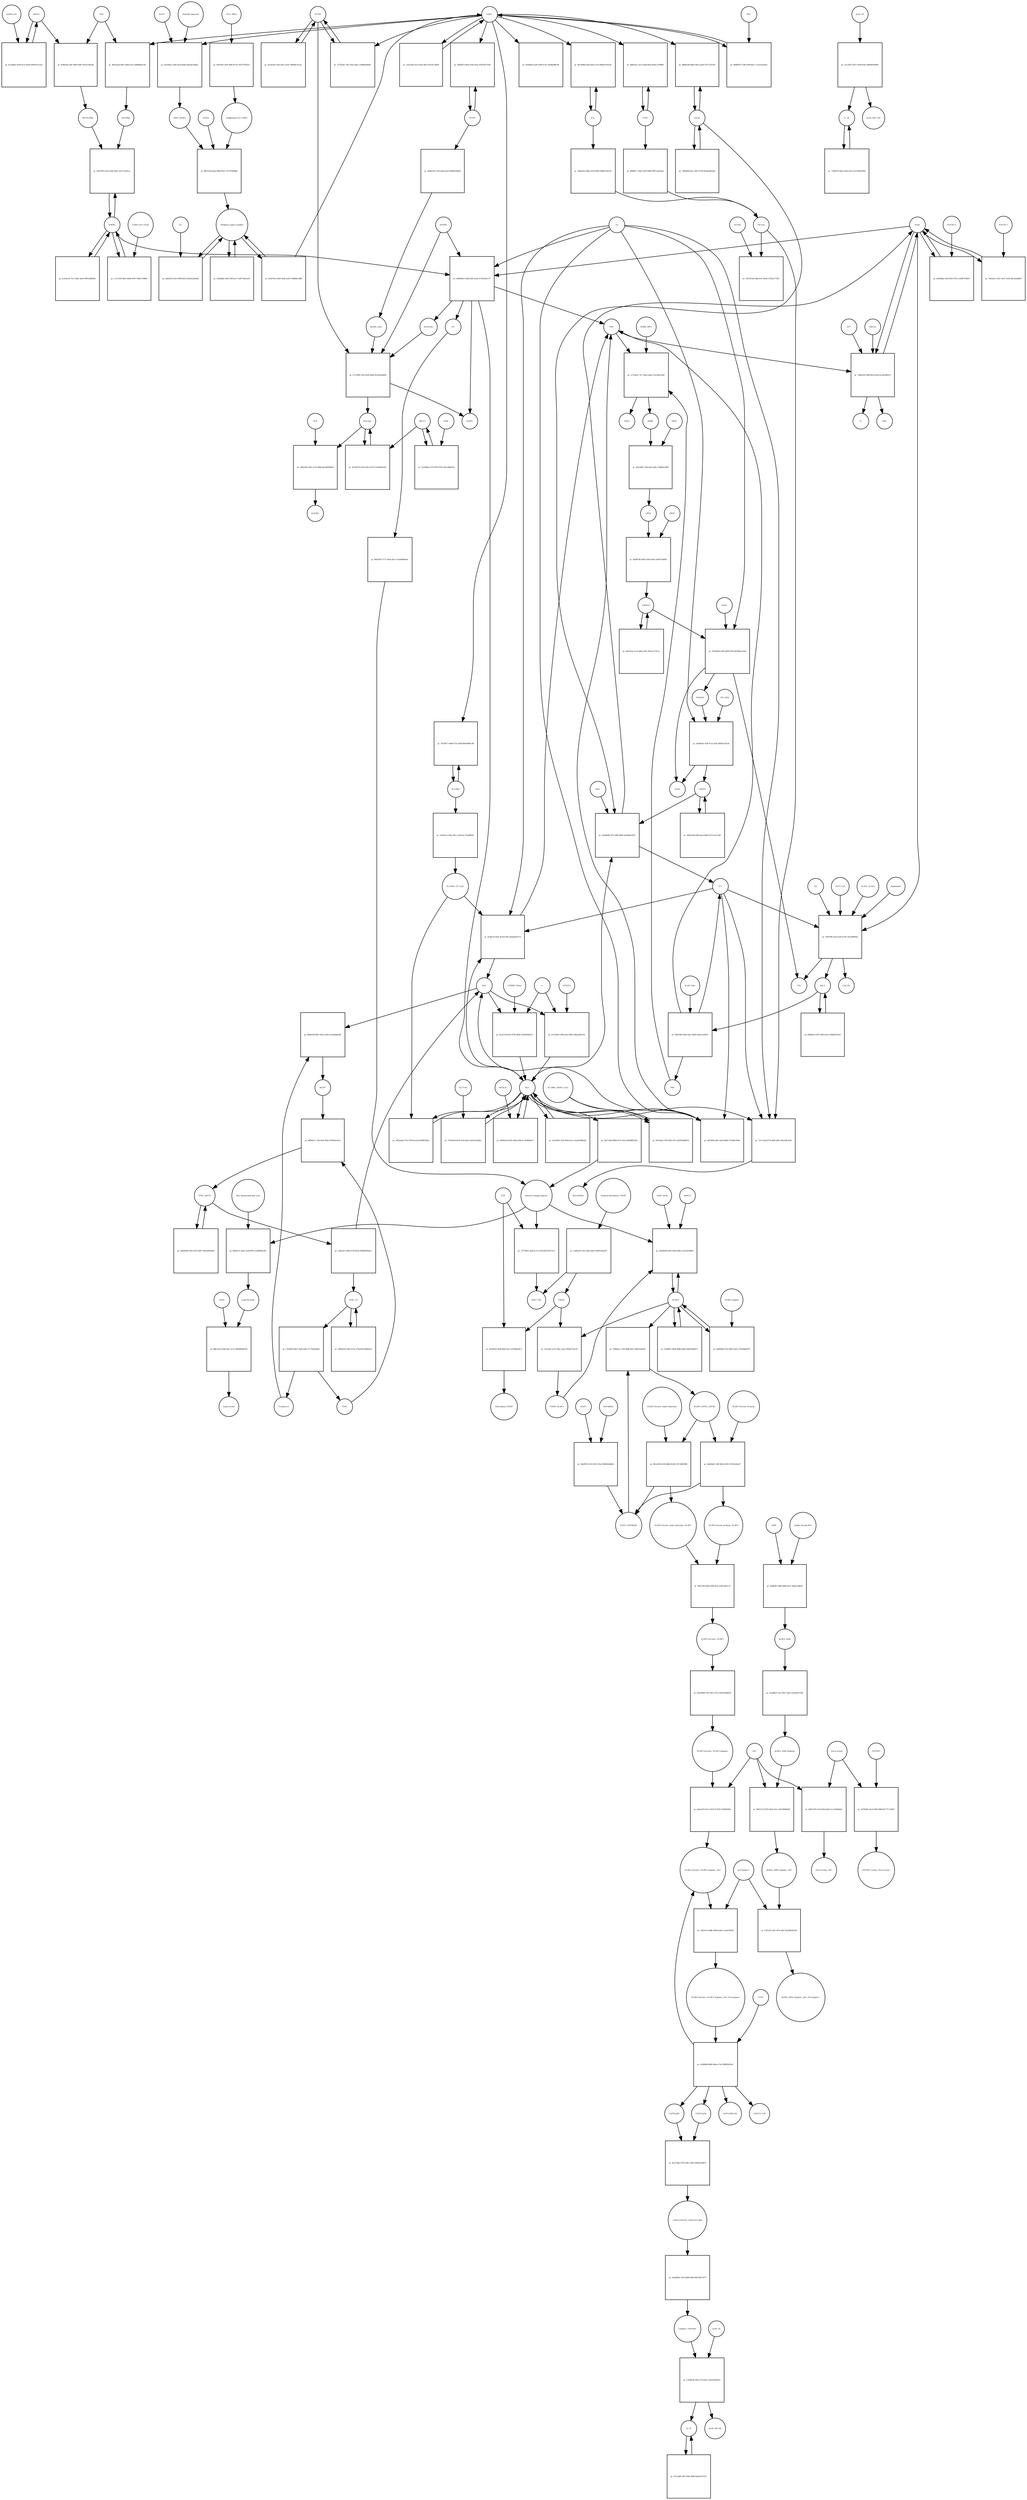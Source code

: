 strict digraph  {
Heme [annotation="urn_miriam_obo.chebi_CHEBI%3A30413", bipartite=0, cls="simple chemical", fontsize=4, label=Heme, shape=circle];
"pr_649840e0-c8dd-4282-aa42-4714ef4ee176" [annotation="", bipartite=1, cls=process, fontsize=4, label="pr_649840e0-c8dd-4282-aa42-4714ef4ee176", shape=square];
Biliverdin [annotation="urn_miriam_obo.chebi_CHEBI%3A17033", bipartite=0, cls="simple chemical", fontsize=4, label=Biliverdin, shape=circle];
HMOX1 [annotation=urn_miriam_uniprot_P09601, bipartite=0, cls=macromolecule, fontsize=4, label=HMOX1, shape=circle];
O2 [annotation="urn_miriam_obo.chebi_CHEBI%3A15379", bipartite=0, cls="simple chemical", fontsize=4, label=O2, shape=circle];
NADPH [annotation="urn_miriam_obo.chebi_CHEBI%3A16474", bipartite=0, cls="simple chemical", fontsize=4, label=NADPH, shape=circle];
H2O [annotation="urn_miriam_obo.chebi_CHEBI%3A15377", bipartite=0, cls="simple chemical", fontsize=4, label=H2O, shape=circle];
"Fe2+" [annotation="urn_miriam_obo.chebi_CHEBI%3A29033", bipartite=0, cls="simple chemical", fontsize=4, label="Fe2+", shape=circle];
"NADP+" [annotation="urn_miriam_obo.chebi_CHEBI%3A18009", bipartite=0, cls="simple chemical", fontsize=4, label="NADP+", shape=circle];
CO [annotation="urn_miriam_obo.chebi_CHEBI%3A17245", bipartite=0, cls="simple chemical", fontsize=4, label=CO, shape=circle];
"pr_2bb38d2a-e4f4-4f35-9702-c20d8747bb55" [annotation="", bipartite=1, cls=process, fontsize=4, label="pr_2bb38d2a-e4f4-4f35-9702-c20d8747bb55", shape=square];
"FLVCR1-2" [annotation=urn_miriam_uniprot_Q9Y5Y0, bipartite=0, cls=macromolecule, fontsize=4, label="FLVCR1-2", shape=circle];
"pr_e75709f0-1692-4436-98a9-d525a0eabf4d" [annotation="", bipartite=1, cls=process, fontsize=4, label="pr_e75709f0-1692-4436-98a9-d525a0eabf4d", shape=square];
Bilirubin [annotation="urn_miriam_obo.chebi_CHEBI%3A16990", bipartite=0, cls="simple chemical", fontsize=4, label=Bilirubin, shape=circle];
BLVRB [annotation=urn_miriam_uniprot_P30043, bipartite=0, cls=macromolecule, fontsize=4, label=BLVRB, shape=circle];
"BLVRA_Zn2+" [annotation="urn_miriam_obo.chebi_CHEBI%3A29805|urn_miriam_uniprot_P53004", bipartite=0, cls=complex, fontsize=4, label="BLVRA_Zn2+", shape=circle];
"pr_8c201970-55a4-434a-b37d-57a9309e1b5b" [annotation="", bipartite=1, cls=process, fontsize=4, label="pr_8c201970-55a4-434a-b37d-57a9309e1b5b", shape=square];
ABCC1 [annotation=urn_miriam_uniprot_P02768, bipartite=0, cls=macromolecule, fontsize=4, label=ABCC1, shape=circle];
"pr_58563452-92fa-4a79-a8b8-8afe0b904b08" [annotation="", bipartite=1, cls=process, fontsize=4, label="pr_58563452-92fa-4a79-a8b8-8afe0b904b08", shape=square];
ALB [annotation=urn_miriam_uniprot_P02768, bipartite=0, cls=macromolecule, fontsize=4, label=ALB, shape=circle];
"ALB/BIL" [annotation="urn_miriam_uniprot_P02768|urn_miriam_obo.chebi_CHEBI%3A16990", bipartite=0, cls=complex, fontsize=4, label="ALB/BIL", shape=circle];
NRF2 [annotation="", bipartite=0, cls=macromolecule, fontsize=4, label=NRF2, shape=circle];
"pr_d91abcbd-436c-45b6-ae51-ebd06fdae538" [annotation="", bipartite=1, cls=process, fontsize=4, label="pr_d91abcbd-436c-45b6-ae51-ebd06fdae538", shape=square];
MAF [annotation=urn_miriam_uniprot_O75444, bipartite=0, cls=macromolecule, fontsize=4, label=MAF, shape=circle];
"Nrf2/Maf" [annotation="", bipartite=0, cls=complex, fontsize=4, label="Nrf2/Maf", shape=circle];
"pr_6f3b020a-a0f1-4f06-b3d9-7b5c0c5fba28" [annotation="", bipartite=1, cls=process, fontsize=4, label="pr_6f3b020a-a0f1-4f06-b3d9-7b5c0c5fba28", shape=square];
BACH1 [annotation=urn_miriam_uniprot_O14867, bipartite=0, cls=macromolecule, fontsize=4, label=BACH1, shape=circle];
"BACH1/Maf" [annotation="", bipartite=0, cls=complex, fontsize=4, label="BACH1/Maf", shape=circle];
"pr_dc5ad8ae-d104-4ca2-8334-05865cf1cead" [annotation="", bipartite=1, cls=process, fontsize=4, label="pr_dc5ad8ae-d104-4ca2-8334-05865cf1cead", shape=square];
"miRNA-155" [annotation=urn_miriam_ncbigene_406947, bipartite=0, cls="nucleic acid feature", fontsize=4, label="miRNA-155", shape=circle];
"pr_42637953-eef2-42a6-b281-325c722c8cec" [annotation="", bipartite=1, cls=process, fontsize=4, label="pr_42637953-eef2-42a6-b281-325c722c8cec", shape=square];
PRIN9 [annotation="urn_miriam_obo.chebi_CHEBI%3A15430", bipartite=0, cls="simple chemical", fontsize=4, label=PRIN9, shape=circle];
"pr_5d248d08-5573-48ff-8b89-2a50038c9197" [annotation="", bipartite=1, cls=process, fontsize=4, label="pr_5d248d08-5573-48ff-8b89-2a50038c9197", shape=square];
FECH [annotation=urn_miriam_uniprot_P22830, bipartite=0, cls=macromolecule, fontsize=4, label=FECH, shape=circle];
"Pb2+" [annotation="urn_miriam_obo.chebi_CHEBI%3A27889", bipartite=0, cls="simple chemical", fontsize=4, label="Pb2+", shape=circle];
"H+" [annotation="urn_miriam_obo.chebi_CHEBI%3A15378", bipartite=0, cls="simple chemical", fontsize=4, label="H+", shape=circle];
"SUCC-CoA" [annotation="urn_miriam_obo.chebi_CHEBI%3A57292", bipartite=0, cls="simple chemical", fontsize=4, label="SUCC-CoA", shape=circle];
"pr_67fd7fd6-2c82-4a45-b7d4-705cd0fff9a8" [annotation="", bipartite=1, cls=process, fontsize=4, label="pr_67fd7fd6-2c82-4a45-b7d4-705cd0fff9a8", shape=square];
dALA [annotation="urn_miriam_obo.chebi_CHEBI%3A356416", bipartite=0, cls="simple chemical", fontsize=4, label=dALA, shape=circle];
ALAS1_ALAS2 [annotation="urn_miriam_uniprot_P13196|urn_miriam_uniprot_P22557", bipartite=0, cls=complex, fontsize=4, label=ALAS1_ALAS2, shape=circle];
Panhematin [annotation="urn_miriam_obo.chebi_CHEBI%3A50385", bipartite=0, cls="simple chemical", fontsize=4, label=Panhematin, shape=circle];
Gly [annotation="urn_miriam_obo.chebi_CHEBI%3A57305", bipartite=0, cls="simple chemical", fontsize=4, label=Gly, shape=circle];
"CoA-SH" [annotation="urn_miriam_obo.chebi_CHEBI%3A15346", bipartite=0, cls="simple chemical", fontsize=4, label="CoA-SH", shape=circle];
CO2 [annotation="urn_miriam_obo.chebi_CHEBI%3A16526", bipartite=0, cls="simple chemical", fontsize=4, label=CO2, shape=circle];
"pr_9a52d3ac-5e60-4ecd-bd4d-3d2e4e2364a2" [annotation="", bipartite=1, cls=process, fontsize=4, label="pr_9a52d3ac-5e60-4ecd-bd4d-3d2e4e2364a2", shape=square];
KEAP1 [annotation=urn_miriam_uniprot_Q14145, bipartite=0, cls=macromolecule, fontsize=4, label=KEAP1, shape=circle];
NRF2_KEAP1 [annotation="urn_miriam_uniprot_Q14145|urn_miriam_uniprot_Q16236", bipartite=0, cls=complex, fontsize=4, label=NRF2_KEAP1, shape=circle];
"Dimethly fumarate" [annotation="urn_miriam_obo.chebi_CHEBI%3A76004", bipartite=0, cls="simple chemical", fontsize=4, label="Dimethly fumarate", shape=circle];
"Ubiquitin Ligase Complex" [annotation="urn_miriam_uniprot_Q14145|urn_miriam_uniprot_Q15843|urn_miriam_uniprot_Q13618|urn_miriam_uniprot_P62877|urn_miriam_uniprot_Q16236|urn_miriam_uniprot_P0CG48|urn_miriam_pubmed_19940261|urn_miriam_interpro_IPR000608", bipartite=0, cls=complex, fontsize=4, label="Ubiquitin Ligase Complex", shape=circle];
"pr_ef4abdba-3e65-45ff-be17-a58178a42a39" [annotation="", bipartite=1, cls=process, fontsize=4, label="pr_ef4abdba-3e65-45ff-be17-a58178a42a39", shape=square];
"pr_5f697d81-85bb-44ac-9b56-59d1dc295f53" [annotation="", bipartite=1, cls=process, fontsize=4, label="pr_5f697d81-85bb-44ac-9b56-59d1dc295f53", shape=square];
PBG [annotation="urn_miriam_obo.chebi_CHEBI%3A58126", bipartite=0, cls="simple chemical", fontsize=4, label=PBG, shape=circle];
"ALAD_Zn2+" [annotation="urn_miriam_uniprot_P13716|urn_miriam_obo.chebi_CHEBI%3A29105", bipartite=0, cls=complex, fontsize=4, label="ALAD_Zn2+", shape=circle];
"pr_c17c8a3c-7fc7-40ea-aab6-152ce8ee1eb0" [annotation="", bipartite=1, cls=process, fontsize=4, label="pr_c17c8a3c-7fc7-40ea-aab6-152ce8ee1eb0", shape=square];
HMBL [annotation="urn_miriam_obo.chebi_CHEBI%3A57845", bipartite=0, cls="simple chemical", fontsize=4, label=HMBL, shape=circle];
HMBS_DIPY [annotation="urn_miriam_obo.chebi_CHEBI%3A36319|urn_miriam_uniprot_P08397", bipartite=0, cls=complex, fontsize=4, label=HMBS_DIPY, shape=circle];
"NH4+" [annotation="urn_miriam_obo.chebi_CHEBI%3A28938", bipartite=0, cls="simple chemical", fontsize=4, label="NH4+", shape=circle];
"pr_ef433466-72da-4e02-af6a-734b85ac9ff6" [annotation="", bipartite=1, cls=process, fontsize=4, label="pr_ef433466-72da-4e02-af6a-734b85ac9ff6", shape=square];
URO3 [annotation="urn_miriam_obo.chebi_CHEBI%3A15437", bipartite=0, cls="simple chemical", fontsize=4, label=URO3, shape=circle];
UROS [annotation=urn_miriam_uniprot_P10746, bipartite=0, cls=macromolecule, fontsize=4, label=UROS, shape=circle];
"pr_0ab60785-4d93-435b-9304-3a5b673e8f58" [annotation="", bipartite=1, cls=process, fontsize=4, label="pr_0ab60785-4d93-435b-9304-3a5b673e8f58", shape=square];
COPRO3 [annotation="urn_miriam_obo.chebi_CHEBI%3A15439", bipartite=0, cls="simple chemical", fontsize=4, label=COPRO3, shape=circle];
UROD [annotation=urn_miriam_uniprot_P06132, bipartite=0, cls=macromolecule, fontsize=4, label=UROD, shape=circle];
"pr_79c6b92d-14d9-4909-8799-d0789a2ec8a6" [annotation="", bipartite=1, cls=process, fontsize=4, label="pr_79c6b92d-14d9-4909-8799-d0789a2ec8a6", shape=square];
PPGEN9 [annotation="urn_miriam_obo.chebi_CHEBI%3A15435", bipartite=0, cls="simple chemical", fontsize=4, label=PPGEN9, shape=circle];
CPOX [annotation=urn_miriam_uniprot_P36551, bipartite=0, cls=macromolecule, fontsize=4, label=CPOX, shape=circle];
H2O2 [annotation="urn_miriam_obo.chebi_CHEBI%3A16240", bipartite=0, cls="simple chemical", fontsize=4, label=H2O2, shape=circle];
"pr_3d1d6e82-52df-47a3-af28-26838c3ef23d" [annotation="", bipartite=1, cls=process, fontsize=4, label="pr_3d1d6e82-52df-47a3-af28-26838c3ef23d", shape=square];
PPO_FAD [annotation="urn_miriam_obo.chebi_CHEBI%3A16238|urn_miriam_uniprot_P50336", bipartite=0, cls=complex, fontsize=4, label=PPO_FAD, shape=circle];
"pr_12ea5a9f-25c6-43ee-bfb1-f4523e739b3f" [annotation="", bipartite=1, cls=process, fontsize=4, label="pr_12ea5a9f-25c6-43ee-bfb1-f4523e739b3f", shape=square];
"pr_0f48abc0-2397-4f0a-a0ce-cf5b0b033a43" [annotation="", bipartite=1, cls="uncertain process", fontsize=4, label="pr_0f48abc0-2397-4f0a-a0ce-cf5b0b033a43", shape=square];
"pr_66e5fa1a-e1c0-404a-ad01-395e12c79c7a" [annotation="", bipartite=1, cls="uncertain process", fontsize=4, label="pr_66e5fa1a-e1c0-404a-ad01-395e12c79c7a", shape=square];
"pr_4269c058-a9f0-4acb-8d5b-6371c91e5780" [annotation="", bipartite=1, cls="uncertain process", fontsize=4, label="pr_4269c058-a9f0-4acb-8d5b-6371c91e5780", shape=square];
"Poly-unsaturated fatty acid" [annotation="urn_miriam_obo.chebi_CHEBI%3A26208", bipartite=0, cls="simple chemical", fontsize=4, label="Poly-unsaturated fatty acid", shape=circle];
"pr_b66fae51-8a9c-4a56-8876-ca90f060e381" [annotation="", bipartite=1, cls=process, fontsize=4, label="pr_b66fae51-8a9c-4a56-8876-ca90f060e381", shape=square];
"Lipid Peroxide" [annotation="urn_miriam_obo.chebi_CHEBI%3A61051", bipartite=0, cls="simple chemical", fontsize=4, label="Lipid Peroxide", shape=circle];
"Reactive Oxygen Species" [annotation="urn_miriam_obo.chebi_CHEBI%3A26523", bipartite=0, cls="simple chemical", fontsize=4, label="Reactive Oxygen Species", shape=circle];
"pr_721115ab-6778-4dda-b4f5-350cf26cfcbb" [annotation="", bipartite=1, cls=process, fontsize=4, label="pr_721115ab-6778-4dda-b4f5-350cf26cfcbb", shape=square];
"Fe(3+)O(OH)" [annotation="urn_miriam_obo.chebi_CHEBI%3A78619", bipartite=0, cls="simple chemical", fontsize=4, label="Fe(3+)O(OH)", shape=circle];
Ferritin [annotation=urn_miriam_uniprot_P02794, bipartite=0, cls=complex, fontsize=4, label=Ferritin, shape=circle];
"pr_3465a4de-575a-47b9-bce4-fa59f48558aa" [annotation="", bipartite=1, cls=process, fontsize=4, label="pr_3465a4de-575a-47b9-bce4-fa59f48558aa", shape=square];
"SLC40A1_CP_Cu2+" [annotation="urn_miriam_uniprot_P00450|urn_miriam_uniprot_Q9NP59|urn_miriam_obo.chebi_CHEBI%3A29036", bipartite=0, cls=complex, fontsize=4, label="SLC40A1_CP_Cu2+", shape=circle];
"pr_ff1dbc2f-0581-4e30-b780-1beab65b3170" [annotation="", bipartite=1, cls=process, fontsize=4, label="pr_ff1dbc2f-0581-4e30-b780-1beab65b3170", shape=square];
"Fe3+" [annotation="urn_miriam_obo.chebi_CHEBI%3A29034", bipartite=0, cls="simple chemical", fontsize=4, label="Fe3+", shape=circle];
SLC40A1 [annotation=urn_miriam_ncbigene_30061, bipartite=0, cls="nucleic acid feature", fontsize=4, label=SLC40A1, shape=circle];
"pr_76105f17-6a86-473c-bf38-bbd16809c3f8" [annotation="", bipartite=1, cls=process, fontsize=4, label="pr_76105f17-6a86-473c-bf38-bbd16809c3f8", shape=square];
FTH1 [annotation=urn_miriam_ncbigene_2495, bipartite=0, cls="nucleic acid feature", fontsize=4, label=FTH1, shape=circle];
"pr_68f0a61c-a512-4abd-8b34-bb4ec27f4b96" [annotation="", bipartite=1, cls=process, fontsize=4, label="pr_68f0a61c-a512-4abd-8b34-bb4ec27f4b96", shape=square];
FTL [annotation=urn_miriam_ncbigene_2512, bipartite=0, cls="nucleic acid feature", fontsize=4, label=FTL, shape=circle];
"pr_9bc309fb-d7ba-4a0a-a7a3-968e9c018c4b" [annotation="", bipartite=1, cls=process, fontsize=4, label="pr_9bc309fb-d7ba-4a0a-a7a3-968e9c018c4b", shape=square];
"pr_d9d0dc17-4bfe-4970-b496-09877aafa63b" [annotation="", bipartite=1, cls=process, fontsize=4, label="pr_d9d0dc17-4bfe-4970-b496-09877aafa63b", shape=square];
"pr_5dab5d1a-966e-4520-9844-0d90f1242158" [annotation="", bipartite=1, cls=process, fontsize=4, label="pr_5dab5d1a-966e-4520-9844-0d90f1242158", shape=square];
"pr_db895e49-b8b5-48c4-aab8-5f75713f7f20" [annotation="", bipartite=1, cls=process, fontsize=4, label="pr_db895e49-b8b5-48c4-aab8-5f75713f7f20", shape=square];
"pr_78fdb0f4-6bcc-4067-8756-6f26ae863ab4" [annotation="", bipartite=1, cls=process, fontsize=4, label="pr_78fdb0f4-6bcc-4067-8756-6f26ae863ab4", shape=square];
"pr_2c0c8c43-75c1-4b6c-8cb5-6987a68fefbe" [annotation="", bipartite=1, cls=process, fontsize=4, label="pr_2c0c8c43-75c1-4b6c-8cb5-6987a68fefbe", shape=square];
BLVRA [annotation=urn_miriam_ncbigene_644, bipartite=0, cls="nucleic acid feature", fontsize=4, label=BLVRA, shape=circle];
"pr_29d2f873-deb1-418a-8cbc-855f16d71836" [annotation="", bipartite=1, cls=process, fontsize=4, label="pr_29d2f873-deb1-418a-8cbc-855f16d71836", shape=square];
"pr_e772d3af-73dc-45ee-b42a-126884a84d45" [annotation="", bipartite=1, cls=process, fontsize=4, label="pr_e772d3af-73dc-45ee-b42a-126884a84d45", shape=square];
"pr_afc4a202-e054-441e-a3a9-79bdbdc35ca4" [annotation="", bipartite=1, cls=process, fontsize=4, label="pr_afc4a202-e054-441e-a3a9-79bdbdc35ca4", shape=square];
"pr_e698c45f-7a24-49a8-91ef-d5d0851f8eb4" [annotation="", bipartite=1, cls=process, fontsize=4, label="pr_e698c45f-7a24-49a8-91ef-d5d0851f8eb4", shape=square];
"pr_c61e02ce-62be-4611-a343-fac77ba0883b" [annotation="", bipartite=1, cls=process, fontsize=4, label="pr_c61e02ce-62be-4611-a343-fac77ba0883b", shape=square];
"pr_2813529d-c8bb-41f1-b046-e7f20e177261" [annotation="", bipartite=1, cls=process, fontsize=4, label="pr_2813529d-c8bb-41f1-b046-e7f20e177261", shape=square];
NCOA4 [annotation=urn_miriam_uniprot_Q13772, bipartite=0, cls=macromolecule, fontsize=4, label=NCOA4, shape=circle];
"pr_41ea11fd-fb32-4796-985d-31b942940473" [annotation="", bipartite=1, cls=process, fontsize=4, label="pr_41ea11fd-fb32-4796-985d-31b942940473", shape=square];
CYBRD1_Heme [annotation="urn_miriam_uniprot_Q53TN4|urn_miriam_obo.chebi_CHEBI%3A30413", bipartite=0, cls=complex, fontsize=4, label=CYBRD1_Heme, shape=circle];
"e-" [annotation="urn_miriam_obo.chebi_CHEBI%3A10545", bipartite=0, cls="simple chemical", fontsize=4, label="e-", shape=circle];
"pr_73109e00-b47b-4c64-b6a3-a629a325bdcc" [annotation="", bipartite=1, cls=process, fontsize=4, label="pr_73109e00-b47b-4c64-b6a3-a629a325bdcc", shape=square];
SLC11A2 [annotation=urn_miriam_uniprot_P49281, bipartite=0, cls=macromolecule, fontsize=4, label=SLC11A2, shape=circle];
"pr_866c1dc6-41b0-44c2-ac7e-db8989260195" [annotation="", bipartite=1, cls=process, fontsize=4, label="pr_866c1dc6-41b0-44c2-ac7e-db8989260195", shape=square];
"Lipid alcohol" [annotation="urn_miriam_obo.chebi_CHEBI%3A24026", bipartite=0, cls="simple chemical", fontsize=4, label="Lipid alcohol", shape=circle];
GPX4 [annotation=urn_miriam_uniprot_P36969, bipartite=0, cls=macromolecule, fontsize=4, label=GPX4, shape=circle];
"pr_1c5c192f-8bc6-4dd4-9c99-74dfce7948fe" [annotation="", bipartite=1, cls=process, fontsize=4, label="pr_1c5c192f-8bc6-4dd4-9c99-74dfce7948fe", shape=square];
"SARS-CoV-2 Orf3a" [annotation="urn_miriam_uniprot_P0DTC3|urn_miriam_taxonomy_2697049", bipartite=0, cls=macromolecule, fontsize=4, label="SARS-CoV-2 Orf3a", shape=circle];
"pr_dd17cb0d-9868-4275-923a-fb09d8f3e5fe" [annotation="", bipartite=1, cls=process, fontsize=4, label="pr_dd17cb0d-9868-4275-923a-fb09d8f3e5fe", shape=square];
"pr_5e19540a-917f-4970-97b5-3f3ecdbb5f3a" [annotation="", bipartite=1, cls=process, fontsize=4, label="pr_5e19540a-917f-4970-97b5-3f3ecdbb5f3a", shape=square];
Orf9c [annotation=urn_miriam_taxonomy_2697049, bipartite=0, cls=macromolecule, fontsize=4, label=Orf9c, shape=circle];
CUL3_RBX1 [annotation="urn_miriam_uniprot_Q13618|urn_miriam_uniprot_P62877", bipartite=0, cls=complex, fontsize=4, label=CUL3_RBX1, shape=circle];
"pr_2016cf61-efe9-460f-9c76-c36277970ecb" [annotation="", bipartite=1, cls=process, fontsize=4, label="pr_2016cf61-efe9-460f-9c76-c36277970ecb", shape=square];
"Neddylated CUL3_RBX1" [annotation="urn_miriam_uniprot_Q15843|urn_miriam_uniprot_Q13618|urn_miriam_uniprot_P62877", bipartite=0, cls=complex, fontsize=4, label="Neddylated CUL3_RBX1", shape=circle];
"pr_0034bd16-eaff-4309-b716-142b8ad86190" [annotation="", bipartite=1, cls=process, fontsize=4, label="pr_0034bd16-eaff-4309-b716-142b8ad86190", shape=square];
"pr_8bf5722d-03ed-490d-85a1-c6727f2b84bb" [annotation="", bipartite=1, cls=process, fontsize=4, label="pr_8bf5722d-03ed-490d-85a1-c6727f2b84bb", shape=square];
CAND1 [annotation=urn_miriam_uniprot_Q86VP6, bipartite=0, cls=macromolecule, fontsize=4, label=CAND1, shape=circle];
E2 [annotation=urn_miriam_interpro_IPR000608, bipartite=0, cls=macromolecule, fontsize=4, label=E2, shape=circle];
"pr_abf5af18-e4c9-4999-8253-bb3e63a28daf" [annotation="", bipartite=1, cls=process, fontsize=4, label="pr_abf5af18-e4c9-4999-8253-bb3e63a28daf", shape=square];
"pr_4949f976-718d-4109-b4ce-17ce47ae4ee6" [annotation="", bipartite=1, cls=process, fontsize=4, label="pr_4949f976-718d-4109-b4ce-17ce47ae4ee6", shape=square];
PKC [annotation="urn_miriam_pubmed_12198130|urn_miriam_interpro_IPR012233", bipartite=0, cls=macromolecule, fontsize=4, label=PKC, shape=circle];
"pr_70e9a22c-8251-4011-9334-fbe3eebdff44" [annotation="", bipartite=1, cls=process, fontsize=4, label="pr_70e9a22c-8251-4011-9334-fbe3eebdff44", shape=square];
"FLVCR1-1" [annotation=urn_miriam_uniprot_Q9Y5Y0, bipartite=0, cls=macromolecule, fontsize=4, label="FLVCR1-1", shape=circle];
"pr_74b62293-04d9-4b14-8e18-acef034f651f" [annotation="", bipartite=1, cls=process, fontsize=4, label="pr_74b62293-04d9-4b14-8e18-acef034f651f", shape=square];
ABCG2 [annotation=urn_miriam_uniprot_Q9UNQ0, bipartite=0, cls="macromolecule multimer", fontsize=4, label=ABCG2, shape=circle];
ATP [annotation="urn_miriam_obo.chebi_CHEBI%3A30616", bipartite=0, cls="simple chemical", fontsize=4, label=ATP, shape=circle];
Pi [annotation="urn_miriam_obo.chebi_CHEBI%3A18367", bipartite=0, cls="simple chemical", fontsize=4, label=Pi, shape=circle];
ADP [annotation="urn_miriam_obo.chebi_CHEBI%3A456216", bipartite=0, cls="simple chemical", fontsize=4, label=ADP, shape=circle];
"pr_835160ef-37f0-4952-871a-bd7f2d49987d" [annotation="", bipartite=1, cls=process, fontsize=4, label="pr_835160ef-37f0-4952-871a-bd7f2d49987d", shape=square];
"SLC40A1_HEPH_Cu2+" [annotation="urn_miriam_uniprot_Q9BQS7|urn_miriam_uniprot_Q9NP59|urn_miriam_obo.chebi_CHEBI%3A28694", bipartite=0, cls=complex, fontsize=4, label="SLC40A1_HEPH_Cu2+", shape=circle];
"pr_abf78f0e-a8fc-4e83-bbb8-37cbd6cf59be" [annotation="", bipartite=1, cls=process, fontsize=4, label="pr_abf78f0e-a8fc-4e83-bbb8-37cbd6cf59be", shape=square];
"pr_fbd44169-b6b7-44e1-b1d6-2234a0bd82d6" [annotation="", bipartite=1, cls=process, fontsize=4, label="pr_fbd44169-b6b7-44e1-b1d6-2234a0bd82d6", shape=square];
Transferrin [annotation=urn_miriam_uniprot_P02787, bipartite=0, cls=macromolecule, fontsize=4, label=Transferrin, shape=circle];
holoTF [annotation="urn_miriam_uniprot_P02787|urn_miriam_obo.chebi_CHEBI%3A29034", bipartite=0, cls=complex, fontsize=4, label=holoTF, shape=circle];
TFRC [annotation=urn_miriam_uniprot_P02786, bipartite=0, cls="macromolecule multimer", fontsize=4, label=TFRC, shape=circle];
"pr_06f8da7e-71bf-4b43-9fab-07ff0a9e20cb" [annotation="", bipartite=1, cls=process, fontsize=4, label="pr_06f8da7e-71bf-4b43-9fab-07ff0a9e20cb", shape=square];
TFRC_holoTF [annotation="urn_miriam_uniprot_P02787|urn_miriam_obo.chebi_CHEBI%3A29034|urn_miriam_uniprot_P02786", bipartite=0, cls=complex, fontsize=4, label=TFRC_holoTF, shape=circle];
"pr_4d28de6b-5d42-4297-b487-0992a901808c" [annotation="", bipartite=1, cls=process, fontsize=4, label="pr_4d28de6b-5d42-4297-b487-0992a901808c", shape=square];
"pr_cfdea4c1-d66d-4728-8e26-9968d45064ca" [annotation="", bipartite=1, cls=process, fontsize=4, label="pr_cfdea4c1-d66d-4728-8e26-9968d45064ca", shape=square];
TFRC_TF [annotation="urn_miriam_uniprot_P02787|urn_miriam_uniprot_P02786", bipartite=0, cls=complex, fontsize=4, label=TFRC_TF, shape=circle];
"pr_2e7528e9-c899-4a2e-9891-ebfaa448116e" [annotation="", bipartite=1, cls=process, fontsize=4, label="pr_2e7528e9-c899-4a2e-9891-ebfaa448116e", shape=square];
STEAP3 [annotation=urn_miriam_uniprot_Q658P3, bipartite=0, cls=macromolecule, fontsize=4, label=STEAP3, shape=circle];
"pr_e9d941ad-8518-42b6-af48-4c193683be17" [annotation="", bipartite=1, cls=process, fontsize=4, label="pr_e9d941ad-8518-42b6-af48-4c193683be17", shape=square];
MCOLN1 [annotation=urn_miriam_uniprot_Q9GZU1, bipartite=0, cls=macromolecule, fontsize=4, label=MCOLN1, shape=circle];
"pr_2d1af936-7160-4d2d-b5ce-14a3b5098a38" [annotation="", bipartite=1, cls=process, fontsize=4, label="pr_2d1af936-7160-4d2d-b5ce-14a3b5098a38", shape=square];
"pr_398eb254-24b3-473a-a73b-6d57b2fbe6c8" [annotation="", bipartite=1, cls=process, fontsize=4, label="pr_398eb254-24b3-473a-a73b-6d57b2fbe6c8", shape=square];
"pr_c1b3d57b-db37-4ef0-ad2a-7277830e8e82" [annotation="", bipartite=1, cls=process, fontsize=4, label="pr_c1b3d57b-db37-4ef0-ad2a-7277830e8e82", shape=square];
"pr_b43d701a-58e0-4ad2-aa59-13df8d0c38f8" [annotation="", bipartite=1, cls=process, fontsize=4, label="pr_b43d701a-58e0-4ad2-aa59-13df8d0c38f8", shape=square];
"Oxidized thioredoxin_TXNIP" [annotation="urn_miriam_uniprot_P10599|urn_miriam_uniprot_Q9H3M7", bipartite=0, cls=complex, fontsize=4, label="Oxidized thioredoxin_TXNIP", shape=circle];
"pr_c308ea05-52a3-42fe-9a81-e285919ad214" [annotation="", bipartite=1, cls=process, fontsize=4, label="pr_c308ea05-52a3-42fe-9a81-e285919ad214", shape=square];
TXNIP [annotation=urn_miriam_uniprot_Q9H3M7, bipartite=0, cls=macromolecule, fontsize=4, label=TXNIP, shape=circle];
"2xHC-TXN" [annotation=urn_miriam_uniprot_P10599, bipartite=0, cls=macromolecule, fontsize=4, label="2xHC-TXN", shape=circle];
NLRP3 [annotation=urn_miriam_uniprot_Q96P20, bipartite=0, cls=macromolecule, fontsize=4, label=NLRP3, shape=circle];
"pr_a40609b3-f510-4b91-ba61-c976a9bd9797" [annotation="", bipartite=1, cls=process, fontsize=4, label="pr_a40609b3-f510-4b91-ba61-c976a9bd9797", shape=square];
"Nf-KB Complex" [annotation="urn_miriam_uniprot_P19838|urn_miriam_uniprot_Q04206|urn_miriam_uniprot_Q00653", bipartite=0, cls=complex, fontsize=4, label="Nf-KB Complex", shape=circle];
"pr_7d296f5c-86e8-484b-beb8-26087b449471" [annotation="", bipartite=1, cls=process, fontsize=4, label="pr_7d296f5c-86e8-484b-beb8-26087b449471", shape=square];
TXN [annotation=urn_miriam_uniprot_P10599, bipartite=0, cls=macromolecule, fontsize=4, label=TXN, shape=circle];
"pr_27279091-aaf8-4c75-a794-08522502727a" [annotation="", bipartite=1, cls=process, fontsize=4, label="pr_27279091-aaf8-4c75-a794-08522502727a", shape=square];
"pr_2610922f-0e08-4624-83c3-ef7f9d4a0fc2" [annotation="", bipartite=1, cls=process, fontsize=4, label="pr_2610922f-0e08-4624-83c3-ef7f9d4a0fc2", shape=square];
Thioredoxin_TXNIP [annotation="urn_miriam_uniprot_P10599|urn_miriam_uniprot_Q9H3M7", bipartite=0, cls=complex, fontsize=4, label=Thioredoxin_TXNIP, shape=circle];
HSP90AB1 [annotation=urn_miriam_uniprot_P08238, bipartite=0, cls=macromolecule, fontsize=4, label=HSP90AB1, shape=circle];
"pr_5da39fc9-5225-4015-93a5-980dfebbfbd3" [annotation="", bipartite=1, cls=process, fontsize=4, label="pr_5da39fc9-5225-4015-93a5-980dfebbfbd3", shape=square];
SUGT1 [annotation=urn_miriam_uniprot_Q9Y2Z0, bipartite=0, cls=macromolecule, fontsize=4, label=SUGT1, shape=circle];
SUGT1_HSP90AB1 [annotation="urn_miriam_uniprot_P08238|urn_miriam_uniprot_Q9Y2Z0", bipartite=0, cls=complex, fontsize=4, label=SUGT1_HSP90AB1, shape=circle];
"pr_7448ef2c-174d-49d6-b42c-f6f95334520c" [annotation="", bipartite=1, cls=process, fontsize=4, label="pr_7448ef2c-174d-49d6-b42c-f6f95334520c", shape=square];
NLRP3_SUGT1_HSP90 [annotation="urn_miriam_uniprot_P08238|urn_miriam_uniprot_Q96P20|urn_miriam_uniprot_Q9Y2Z0", bipartite=0, cls=complex, fontsize=4, label=NLRP3_SUGT1_HSP90, shape=circle];
"pr_11f3120c-a145-4bac-aea2-7802f2710c18" [annotation="", bipartite=1, cls=process, fontsize=4, label="pr_11f3120c-a145-4bac-aea2-7802f2710c18", shape=square];
TXNIP_NLRP3 [annotation="urn_miriam_uniprot_Q9H3M7|urn_miriam_uniprot_Q96P20", bipartite=0, cls=complex, fontsize=4, label=TXNIP_NLRP3, shape=circle];
"NLRP3 Elicitor Proteins" [annotation="urn_miriam_uniprot_P05067|urn_miriam_uniprot_P09616", bipartite=0, cls=macromolecule, fontsize=4, label="NLRP3 Elicitor Proteins", shape=circle];
"pr_0ab5bbd1-23df-4b56-b254-d7e59cd2ea57" [annotation="", bipartite=1, cls=process, fontsize=4, label="pr_0ab5bbd1-23df-4b56-b254-d7e59cd2ea57", shape=square];
"NLRP3 elicitor proteins_NLRP3" [annotation="urn_miriam_uniprot_P09616|urn_miriam_uniprot_P05067|urn_miriam_uniprot_Q96P20", bipartite=0, cls=complex, fontsize=4, label="NLRP3 elicitor proteins_NLRP3", shape=circle];
"NLRP3 Elicitor Small Molecules" [annotation="urn_miriam_obo.chebi_CHEBI%3A46661|urn_miriam_obo.chebi_CHEBI%3A16336|urn_miriam_obo.chebi_CHEBI%3A30563", bipartite=0, cls="simple chemical", fontsize=4, label="NLRP3 Elicitor Small Molecules", shape=circle];
"pr_00ca0536-b318-46b0-9e38-e70c7dd0299b" [annotation="", bipartite=1, cls=process, fontsize=4, label="pr_00ca0536-b318-46b0-9e38-e70c7dd0299b", shape=square];
"NLRP3 elicitor small molecules_NLRP3" [annotation="urn_miriam_obo.chebi_CHEBI%3A46661|urn_miriam_obo.chebi_CHEBI%3A16336|urn_miriam_obo.chebi_CHEBI%3A30563|urn_miriam_uniprot_Q96P20", bipartite=0, cls=complex, fontsize=4, label="NLRP3 elicitor small molecules_NLRP3", shape=circle];
"pr_f687e383-88aa-43f6-8caf-e2df7ed01c7b" [annotation="", bipartite=1, cls=process, fontsize=4, label="pr_f687e383-88aa-43f6-8caf-e2df7ed01c7b", shape=square];
"NLRP3 elicitors_NLRP3" [annotation="urn_miriam_uniprot_P05067|urn_miriam_uniprot_P09616|urn_miriam_uniprot_P08238|urn_miriam_uniprot_Q96P20|urn_miriam_uniprot_Q9Y2Z0|urn_miriam_obo.chebi_CHEBI%3A46661|urn_miriam_obo.chebi_CHEBI%3A16336|urn_miriam_obo.chebi_CHEBI%3A30563", bipartite=0, cls=complex, fontsize=4, label="NLRP3 elicitors_NLRP3", shape=circle];
"pr_0e4558d8-7507-49cc-87e1-05e025dbb87d" [annotation="", bipartite=1, cls=process, fontsize=4, label="pr_0e4558d8-7507-49cc-87e1-05e025dbb87d", shape=square];
"NLRP3 elicitors_NLRP3 oligomer" [annotation="urn_miriam_obo.chebi_CHEBI%3A36080", bipartite=0, cls="complex multimer", fontsize=4, label="NLRP3 elicitors_NLRP3 oligomer", shape=circle];
"pr_beb1a025-42c1-4433-b73f-8c7a5891609a" [annotation="", bipartite=1, cls=process, fontsize=4, label="pr_beb1a025-42c1-4433-b73f-8c7a5891609a", shape=square];
ASC [annotation=urn_miriam_uniprot_Q9ULZ3, bipartite=0, cls=macromolecule, fontsize=4, label=ASC, shape=circle];
"NLRP3 elicitors_NLRP3 oligomer_ASC" [annotation="urn_miriam_uniprot_Q9ULZ3|urn_miriam_obo.chebi_CHEBI%3A36080", bipartite=0, cls="complex multimer", fontsize=4, label="NLRP3 elicitors_NLRP3 oligomer_ASC", shape=circle];
"pr_52831e1f-b08b-4566-bad6-e1cdaf10f583" [annotation="", bipartite=1, cls=process, fontsize=4, label="pr_52831e1f-b08b-4566-bad6-e1cdaf10f583", shape=square];
"proCaspase-1" [annotation=urn_miriam_uniprot_P29466, bipartite=0, cls=macromolecule, fontsize=4, label="proCaspase-1", shape=circle];
"NLRP3 elicitors_NLRP3 oligomer_ASC_Procaspase1" [annotation="urn_miriam_uniprot_P29466|urn_miriam_uniprot_Q9ULZ3", bipartite=0, cls="complex multimer", fontsize=4, label="NLRP3 elicitors_NLRP3 oligomer_ASC_Procaspase1", shape=circle];
"pr_bd82119f-a7e0-4d5d-a8c9-1ac23396a8eb" [annotation="", bipartite=1, cls=process, fontsize=4, label="pr_bd82119f-a7e0-4d5d-a8c9-1ac23396a8eb", shape=square];
"Pyrin trimer" [annotation=urn_miriam_uniprot_O15553, bipartite=0, cls=complex, fontsize=4, label="Pyrin trimer", shape=circle];
"Pyrin trimer_ASC" [annotation="urn_miriam_uniprot_O15553|urn_miriam_uniprot_Q9ULZ3", bipartite=0, cls=complex, fontsize=4, label="Pyrin trimer_ASC", shape=circle];
"pr_ab795d6c-0ec0-4fb0-b8d9-82177c71fd97" [annotation="", bipartite=1, cls=process, fontsize=4, label="pr_ab795d6c-0ec0-4fb0-b8d9-82177c71fd97", shape=square];
PSTPIP1 [annotation=urn_miriam_uniprot_O43586, bipartite=0, cls="macromolecule multimer", fontsize=4, label=PSTPIP1, shape=circle];
"PSTPIP1 trimer_Pyrin trimer" [annotation="urn_miriam_uniprot_O15553|urn_miriam_uniprot_O43586", bipartite=0, cls=complex, fontsize=4, label="PSTPIP1 trimer_Pyrin trimer", shape=circle];
"Double Strand DNA" [annotation="urn_miriam_obo.chebi_CHEBI%3A16991", bipartite=0, cls="simple chemical", fontsize=4, label="Double Strand DNA", shape=circle];
"pr_6adbf4f2-0df6-44b8-9a23-786e6c39bcff" [annotation="", bipartite=1, cls=process, fontsize=4, label="pr_6adbf4f2-0df6-44b8-9a23-786e6c39bcff", shape=square];
dsDNA_AIM2 [annotation="urn_miriam_obo.chebi_CHEBI%3A16991|urn_miriam_uniprot_O14862", bipartite=0, cls=complex, fontsize=4, label=dsDNA_AIM2, shape=circle];
AIM2 [annotation=urn_miriam_uniprot_O14862, bipartite=0, cls=macromolecule, fontsize=4, label=AIM2, shape=circle];
"pr_2e3d4b2f-7ace-4657-ada3-3c020de7539e" [annotation="", bipartite=1, cls=process, fontsize=4, label="pr_2e3d4b2f-7ace-4657-ada3-3c020de7539e", shape=square];
"dsDNA_AIM2 oligomer" [annotation="urn_miriam_obo.chebi_CHEBI%3A36080", bipartite=0, cls=complex, fontsize=4, label="dsDNA_AIM2 oligomer", shape=circle];
"pr_90012c53-f303-45a6-a5ec-34110f9db038" [annotation="", bipartite=1, cls=process, fontsize=4, label="pr_90012c53-f303-45a6-a5ec-34110f9db038", shape=square];
"dsDNA_AIM2 oligomer_ASC" [annotation="urn_miriam_obo.chebi_CHEBI%3A36080|urn_miriam_uniprot_Q9ULZ3", bipartite=0, cls=complex, fontsize=4, label="dsDNA_AIM2 oligomer_ASC", shape=circle];
"pr_fcff13f2-2ad7-4f74-a447-da538f3d21b9" [annotation="", bipartite=1, cls=process, fontsize=4, label="pr_fcff13f2-2ad7-4f74-a447-da538f3d21b9", shape=square];
"dsDNA_AIM2 oligomer_ASC_Procaspase-1" [annotation="", bipartite=0, cls=complex, fontsize=4, label="dsDNA_AIM2 oligomer_ASC_Procaspase-1", shape=circle];
"pr_a364fbd6-8bb9-46ab-a72a-6998954f54e7" [annotation="", bipartite=1, cls=process, fontsize=4, label="pr_a364fbd6-8bb9-46ab-a72a-6998954f54e7", shape=square];
"CASP1(p20)" [annotation=urn_miriam_uniprot_P29466, bipartite=0, cls=macromolecule, fontsize=4, label="CASP1(p20)", shape=circle];
CTSG [annotation=urn_miriam_uniprot_P08311, bipartite=0, cls=macromolecule, fontsize=4, label=CTSG, shape=circle];
"CASP1(298-316)" [annotation=urn_miriam_uniprot_P29466, bipartite=0, cls=macromolecule, fontsize=4, label="CASP1(298-316)", shape=circle];
"CASP1(1-119)" [annotation=urn_miriam_uniprot_P29466, bipartite=0, cls=macromolecule, fontsize=4, label="CASP1(1-119)", shape=circle];
"CASP1(p10)" [annotation=urn_miriam_uniprot_P29466, bipartite=0, cls=macromolecule, fontsize=4, label="CASP1(p10)", shape=circle];
"pr_6e51798e-6729-438c-a590-5298201e807a" [annotation="", bipartite=1, cls=process, fontsize=4, label="pr_6e51798e-6729-438c-a590-5298201e807a", shape=square];
"CASP1(120-197)_CASP1(317-404)" [annotation=urn_miriam_uniprot_P29466, bipartite=0, cls=complex, fontsize=4, label="CASP1(120-197)_CASP1(317-404)", shape=circle];
"pr_e0ad29b4-1350-4b68-be8b-90d318b11675" [annotation="", bipartite=1, cls=process, fontsize=4, label="pr_e0ad29b4-1350-4b68-be8b-90d318b11675", shape=square];
"Caspase-1 Tetramer" [annotation=urn_miriam_uniprot_P29466, bipartite=0, cls="complex multimer", fontsize=4, label="Caspase-1 Tetramer", shape=circle];
"proIL-1B" [annotation=urn_miriam_uniprot_P01584, bipartite=0, cls=macromolecule, fontsize=4, label="proIL-1B", shape=circle];
"pr_22c3247e-6977-4240-b50a-49f6065d3848" [annotation="", bipartite=1, cls=process, fontsize=4, label="pr_22c3247e-6977-4240-b50a-49f6065d3848", shape=square];
"IL-1B" [annotation=urn_miriam_uniprot_P01584, bipartite=0, cls=macromolecule, fontsize=4, label="IL-1B", shape=circle];
"proIL-1B(1-116)" [annotation=urn_miriam_uniprot_P01584, bipartite=0, cls=macromolecule, fontsize=4, label="proIL-1B(1-116)", shape=circle];
"pr_73495974-8dca-4d33-a47a-91c03d50c9b0" [annotation="", bipartite=1, cls="omitted process", fontsize=4, label="pr_73495974-8dca-4d33-a47a-91c03d50c9b0", shape=square];
"pr_d3da8208-a0b3-429a-b84b-213ec5e94804" [annotation="", bipartite=1, cls=process, fontsize=4, label="pr_d3da8208-a0b3-429a-b84b-213ec5e94804", shape=square];
"SARS E" [annotation=urn_miriam_uniprot_P59637, bipartite=0, cls=macromolecule, fontsize=4, label="SARS E", shape=circle];
"SARS Orf3a" [annotation=urn_miriam_uniprot_P59632, bipartite=0, cls=macromolecule, fontsize=4, label="SARS Orf3a", shape=circle];
"proIL-18" [annotation=urn_miriam_uniprot_Q14116, bipartite=0, cls=macromolecule, fontsize=4, label="proIL-18", shape=circle];
"pr_e7408a38-262e-471b-8e11-a62a250afb19" [annotation="", bipartite=1, cls=process, fontsize=4, label="pr_e7408a38-262e-471b-8e11-a62a250afb19", shape=square];
"IL-18" [annotation=urn_miriam_uniprot_Q14116, bipartite=0, cls=macromolecule, fontsize=4, label="IL-18", shape=circle];
"proIL-18(1-36)" [annotation=urn_miriam_uniprot_Q14116, bipartite=0, cls=macromolecule, fontsize=4, label="proIL-18(1-36)", shape=circle];
"pr_ef712489-36f7-498e-9989-fb20da791357" [annotation="", bipartite=1, cls="omitted process", fontsize=4, label="pr_ef712489-36f7-498e-9989-fb20da791357", shape=square];
"pr_96b350f7-577c-463a-821c-47ae066824ee" [annotation="", bipartite=1, cls=process, fontsize=4, label="pr_96b350f7-577c-463a-821c-47ae066824ee", shape=square];
Heme -> "pr_649840e0-c8dd-4282-aa42-4714ef4ee176"  [annotation="", interaction_type=consumption];
Heme -> "pr_2bb38d2a-e4f4-4f35-9702-c20d8747bb55"  [annotation="", interaction_type=consumption];
Heme -> "pr_67fd7fd6-2c82-4a45-b7d4-705cd0fff9a8"  [annotation=urn_miriam_pubmed_25446301, interaction_type=inhibition];
Heme -> "pr_70e9a22c-8251-4011-9334-fbe3eebdff44"  [annotation="", interaction_type=consumption];
Heme -> "pr_74b62293-04d9-4b14-8e18-acef034f651f"  [annotation="", interaction_type=consumption];
"pr_649840e0-c8dd-4282-aa42-4714ef4ee176" -> Biliverdin  [annotation="", interaction_type=production];
"pr_649840e0-c8dd-4282-aa42-4714ef4ee176" -> H2O  [annotation="", interaction_type=production];
"pr_649840e0-c8dd-4282-aa42-4714ef4ee176" -> "Fe2+"  [annotation="", interaction_type=production];
"pr_649840e0-c8dd-4282-aa42-4714ef4ee176" -> "NADP+"  [annotation="", interaction_type=production];
"pr_649840e0-c8dd-4282-aa42-4714ef4ee176" -> CO  [annotation="", interaction_type=production];
Biliverdin -> "pr_e75709f0-1692-4436-98a9-d525a0eabf4d"  [annotation="", interaction_type=consumption];
HMOX1 -> "pr_649840e0-c8dd-4282-aa42-4714ef4ee176"  [annotation="", interaction_type=catalysis];
HMOX1 -> "pr_42637953-eef2-42a6-b281-325c722c8cec"  [annotation="", interaction_type=consumption];
HMOX1 -> "pr_2c0c8c43-75c1-4b6c-8cb5-6987a68fefbe"  [annotation="", interaction_type=consumption];
HMOX1 -> "pr_1c5c192f-8bc6-4dd4-9c99-74dfce7948fe"  [annotation="", interaction_type=consumption];
O2 -> "pr_649840e0-c8dd-4282-aa42-4714ef4ee176"  [annotation="", interaction_type=consumption];
O2 -> "pr_79c6b92d-14d9-4909-8799-d0789a2ec8a6"  [annotation="", interaction_type=consumption];
O2 -> "pr_3d1d6e82-52df-47a3-af28-26838c3ef23d"  [annotation="", interaction_type=consumption];
O2 -> "pr_721115ab-6778-4dda-b4f5-350cf26cfcbb"  [annotation="", interaction_type=consumption];
O2 -> "pr_ff1dbc2f-0581-4e30-b780-1beab65b3170"  [annotation="", interaction_type=consumption];
O2 -> "pr_abf78f0e-a8fc-4e83-bbb8-37cbd6cf59be"  [annotation="", interaction_type=consumption];
NADPH -> "pr_649840e0-c8dd-4282-aa42-4714ef4ee176"  [annotation="", interaction_type=consumption];
NADPH -> "pr_e75709f0-1692-4436-98a9-d525a0eabf4d"  [annotation="", interaction_type=consumption];
H2O -> "pr_c17c8a3c-7fc7-40ea-aab6-152ce8ee1eb0"  [annotation="", interaction_type=consumption];
H2O -> "pr_74b62293-04d9-4b14-8e18-acef034f651f"  [annotation="", interaction_type=consumption];
"Fe2+" -> "pr_5d248d08-5573-48ff-8b89-2a50038c9197"  [annotation="", interaction_type=consumption];
"Fe2+" -> "pr_721115ab-6778-4dda-b4f5-350cf26cfcbb"  [annotation="", interaction_type=consumption];
"Fe2+" -> "pr_3465a4de-575a-47b9-bce4-fa59f48558aa"  [annotation="", interaction_type=consumption];
"Fe2+" -> "pr_ff1dbc2f-0581-4e30-b780-1beab65b3170"  [annotation="", interaction_type=consumption];
"Fe2+" -> "pr_73109e00-b47b-4c64-b6a3-a629a325bdcc"  [annotation="", interaction_type=consumption];
"Fe2+" -> "pr_dd17cb0d-9868-4275-923a-fb09d8f3e5fe"  [annotation="urn_miriam_pubmed_26794443|urn_miriam_pubmed_30692038", interaction_type=catalysis];
"Fe2+" -> "pr_835160ef-37f0-4952-871a-bd7f2d49987d"  [annotation="", interaction_type=consumption];
"Fe2+" -> "pr_abf78f0e-a8fc-4e83-bbb8-37cbd6cf59be"  [annotation="", interaction_type=consumption];
"Fe2+" -> "pr_e9d941ad-8518-42b6-af48-4c193683be17"  [annotation="", interaction_type=consumption];
"Fe2+" -> "pr_2d1af936-7160-4d2d-b5ce-14a3b5098a38"  [annotation="", interaction_type=consumption];
CO -> "pr_96b350f7-577c-463a-821c-47ae066824ee"  [annotation="urn_miriam_pubmed_28356568|urn_miriam_pubmed_25770182", interaction_type=inhibition];
"pr_2bb38d2a-e4f4-4f35-9702-c20d8747bb55" -> Heme  [annotation="", interaction_type=production];
"FLVCR1-2" -> "pr_2bb38d2a-e4f4-4f35-9702-c20d8747bb55"  [annotation="", interaction_type=catalysis];
"pr_e75709f0-1692-4436-98a9-d525a0eabf4d" -> Bilirubin  [annotation="", interaction_type=production];
"pr_e75709f0-1692-4436-98a9-d525a0eabf4d" -> "NADP+"  [annotation="", interaction_type=production];
Bilirubin -> "pr_8c201970-55a4-434a-b37d-57a9309e1b5b"  [annotation="", interaction_type=consumption];
Bilirubin -> "pr_58563452-92fa-4a79-a8b8-8afe0b904b08"  [annotation="", interaction_type=consumption];
BLVRB -> "pr_e75709f0-1692-4436-98a9-d525a0eabf4d"  [annotation="", interaction_type=catalysis];
BLVRB -> "pr_e772d3af-73dc-45ee-b42a-126884a84d45"  [annotation="", interaction_type=consumption];
BLVRB -> "pr_afc4a202-e054-441e-a3a9-79bdbdc35ca4"  [annotation="", interaction_type=consumption];
"BLVRA_Zn2+" -> "pr_e75709f0-1692-4436-98a9-d525a0eabf4d"  [annotation="", interaction_type=catalysis];
"pr_8c201970-55a4-434a-b37d-57a9309e1b5b" -> Bilirubin  [annotation="", interaction_type=production];
ABCC1 -> "pr_8c201970-55a4-434a-b37d-57a9309e1b5b"  [annotation="", interaction_type=catalysis];
ABCC1 -> "pr_5e19540a-917f-4970-97b5-3f3ecdbb5f3a"  [annotation="", interaction_type=consumption];
"pr_58563452-92fa-4a79-a8b8-8afe0b904b08" -> "ALB/BIL"  [annotation="", interaction_type=production];
ALB -> "pr_58563452-92fa-4a79-a8b8-8afe0b904b08"  [annotation="", interaction_type=consumption];
NRF2 -> "pr_d91abcbd-436c-45b6-ae51-ebd06fdae538"  [annotation="", interaction_type=consumption];
NRF2 -> "pr_9a52d3ac-5e60-4ecd-bd4d-3d2e4e2364a2"  [annotation="", interaction_type=consumption];
NRF2 -> "pr_12ea5a9f-25c6-43ee-bfb1-f4523e739b3f"  [annotation="", interaction_type=consumption];
NRF2 -> "pr_76105f17-6a86-473c-bf38-bbd16809c3f8"  [annotation=urn_miriam_pubmed_30692038, interaction_type=catalysis];
NRF2 -> "pr_68f0a61c-a512-4abd-8b34-bb4ec27f4b96"  [annotation=urn_miriam_pubmed_30692038, interaction_type=catalysis];
NRF2 -> "pr_9bc309fb-d7ba-4a0a-a7a3-968e9c018c4b"  [annotation=urn_miriam_pubmed_30692038, interaction_type=catalysis];
NRF2 -> "pr_db895e49-b8b5-48c4-aab8-5f75713f7f20"  [annotation="urn_miriam_pubmed_30692038|urn_miriam_pubmed_23766848", interaction_type=catalysis];
NRF2 -> "pr_29d2f873-deb1-418a-8cbc-855f16d71836"  [annotation=urn_miriam_pubmed_30692038, interaction_type=catalysis];
NRF2 -> "pr_e772d3af-73dc-45ee-b42a-126884a84d45"  [annotation=urn_miriam_pubmed_30692038, interaction_type=catalysis];
NRF2 -> "pr_0034bd16-eaff-4309-b716-142b8ad86190"  [annotation="", interaction_type=consumption];
NRF2 -> "pr_4949f976-718d-4109-b4ce-17ce47ae4ee6"  [annotation="", interaction_type=consumption];
"pr_d91abcbd-436c-45b6-ae51-ebd06fdae538" -> "Nrf2/Maf"  [annotation="", interaction_type=production];
MAF -> "pr_d91abcbd-436c-45b6-ae51-ebd06fdae538"  [annotation="", interaction_type=consumption];
MAF -> "pr_6f3b020a-a0f1-4f06-b3d9-7b5c0c5fba28"  [annotation="", interaction_type=consumption];
"Nrf2/Maf" -> "pr_42637953-eef2-42a6-b281-325c722c8cec"  [annotation="urn_miriam_pubmed_10473555|urn_miriam_pubmed_31827672|urn_miriam_pubmed_30692038|urn_miriam_pubmed_29717933", interaction_type=catalysis];
"pr_6f3b020a-a0f1-4f06-b3d9-7b5c0c5fba28" -> "BACH1/Maf"  [annotation="", interaction_type=production];
BACH1 -> "pr_6f3b020a-a0f1-4f06-b3d9-7b5c0c5fba28"  [annotation="", interaction_type=consumption];
BACH1 -> "pr_dc5ad8ae-d104-4ca2-8334-05865cf1cead"  [annotation="", interaction_type=consumption];
"BACH1/Maf" -> "pr_42637953-eef2-42a6-b281-325c722c8cec"  [annotation="urn_miriam_pubmed_10473555|urn_miriam_pubmed_31827672|urn_miriam_pubmed_30692038|urn_miriam_pubmed_29717933", interaction_type=inhibition];
"pr_dc5ad8ae-d104-4ca2-8334-05865cf1cead" -> BACH1  [annotation="", interaction_type=production];
"miRNA-155" -> "pr_dc5ad8ae-d104-4ca2-8334-05865cf1cead"  [annotation="urn_miriam_pubmed_28082120|urn_miriam_pubmed_21982894", interaction_type=inhibition];
"pr_42637953-eef2-42a6-b281-325c722c8cec" -> HMOX1  [annotation="", interaction_type=production];
PRIN9 -> "pr_5d248d08-5573-48ff-8b89-2a50038c9197"  [annotation="", interaction_type=consumption];
PRIN9 -> "pr_4269c058-a9f0-4acb-8d5b-6371c91e5780"  [annotation="", interaction_type=consumption];
"pr_5d248d08-5573-48ff-8b89-2a50038c9197" -> Heme  [annotation="", interaction_type=production];
"pr_5d248d08-5573-48ff-8b89-2a50038c9197" -> "H+"  [annotation="", interaction_type=production];
FECH -> "pr_5d248d08-5573-48ff-8b89-2a50038c9197"  [annotation="", interaction_type=catalysis];
FECH -> "pr_db895e49-b8b5-48c4-aab8-5f75713f7f20"  [annotation="", interaction_type=consumption];
FECH -> "pr_78fdb0f4-6bcc-4067-8756-6f26ae863ab4"  [annotation="", interaction_type=consumption];
"Pb2+" -> "pr_5d248d08-5573-48ff-8b89-2a50038c9197"  [annotation="", interaction_type=inhibition];
"H+" -> "pr_67fd7fd6-2c82-4a45-b7d4-705cd0fff9a8"  [annotation="", interaction_type=consumption];
"H+" -> "pr_721115ab-6778-4dda-b4f5-350cf26cfcbb"  [annotation="", interaction_type=consumption];
"H+" -> "pr_ff1dbc2f-0581-4e30-b780-1beab65b3170"  [annotation="", interaction_type=consumption];
"H+" -> "pr_abf78f0e-a8fc-4e83-bbb8-37cbd6cf59be"  [annotation="", interaction_type=consumption];
"SUCC-CoA" -> "pr_67fd7fd6-2c82-4a45-b7d4-705cd0fff9a8"  [annotation="", interaction_type=consumption];
"pr_67fd7fd6-2c82-4a45-b7d4-705cd0fff9a8" -> dALA  [annotation="", interaction_type=production];
"pr_67fd7fd6-2c82-4a45-b7d4-705cd0fff9a8" -> "CoA-SH"  [annotation="", interaction_type=production];
"pr_67fd7fd6-2c82-4a45-b7d4-705cd0fff9a8" -> CO2  [annotation="", interaction_type=production];
dALA -> "pr_5f697d81-85bb-44ac-9b56-59d1dc295f53"  [annotation="", interaction_type=consumption];
dALA -> "pr_0f48abc0-2397-4f0a-a0ce-cf5b0b033a43"  [annotation="", interaction_type=consumption];
ALAS1_ALAS2 -> "pr_67fd7fd6-2c82-4a45-b7d4-705cd0fff9a8"  [annotation=urn_miriam_pubmed_25446301, interaction_type=catalysis];
Panhematin -> "pr_67fd7fd6-2c82-4a45-b7d4-705cd0fff9a8"  [annotation=urn_miriam_pubmed_25446301, interaction_type=inhibition];
Gly -> "pr_67fd7fd6-2c82-4a45-b7d4-705cd0fff9a8"  [annotation="", interaction_type=consumption];
"pr_9a52d3ac-5e60-4ecd-bd4d-3d2e4e2364a2" -> NRF2_KEAP1  [annotation="", interaction_type=production];
KEAP1 -> "pr_9a52d3ac-5e60-4ecd-bd4d-3d2e4e2364a2"  [annotation="", interaction_type=consumption];
NRF2_KEAP1 -> "pr_8bf5722d-03ed-490d-85a1-c6727f2b84bb"  [annotation="", interaction_type=consumption];
"Dimethly fumarate" -> "pr_9a52d3ac-5e60-4ecd-bd4d-3d2e4e2364a2"  [annotation="urn_miriam_pubmed_15282312|urn_miriam_pubmed_20486766|urn_miriam_pubmed_31692987|urn_miriam_pubmed_15572695|urn_miriam_pubmed_32132672", interaction_type=inhibition];
"Ubiquitin Ligase Complex" -> "pr_ef4abdba-3e65-45ff-be17-a58178a42a39"  [annotation="", interaction_type=consumption];
"Ubiquitin Ligase Complex" -> "pr_abf5af18-e4c9-4999-8253-bb3e63a28daf"  [annotation="", interaction_type=consumption];
"Ubiquitin Ligase Complex" -> "pr_b43d701a-58e0-4ad2-aa59-13df8d0c38f8"  [annotation="", interaction_type=consumption];
"pr_ef4abdba-3e65-45ff-be17-a58178a42a39" -> "Ubiquitin Ligase Complex"  [annotation="", interaction_type=production];
"pr_5f697d81-85bb-44ac-9b56-59d1dc295f53" -> PBG  [annotation="", interaction_type=production];
"pr_5f697d81-85bb-44ac-9b56-59d1dc295f53" -> "H+"  [annotation="", interaction_type=production];
"pr_5f697d81-85bb-44ac-9b56-59d1dc295f53" -> H2O  [annotation="", interaction_type=production];
PBG -> "pr_c17c8a3c-7fc7-40ea-aab6-152ce8ee1eb0"  [annotation="", interaction_type=consumption];
"ALAD_Zn2+" -> "pr_5f697d81-85bb-44ac-9b56-59d1dc295f53"  [annotation="", interaction_type=catalysis];
"pr_c17c8a3c-7fc7-40ea-aab6-152ce8ee1eb0" -> HMBL  [annotation="", interaction_type=production];
"pr_c17c8a3c-7fc7-40ea-aab6-152ce8ee1eb0" -> "NH4+"  [annotation="", interaction_type=production];
HMBL -> "pr_ef433466-72da-4e02-af6a-734b85ac9ff6"  [annotation="", interaction_type=consumption];
HMBS_DIPY -> "pr_c17c8a3c-7fc7-40ea-aab6-152ce8ee1eb0"  [annotation="", interaction_type=catalysis];
"pr_ef433466-72da-4e02-af6a-734b85ac9ff6" -> URO3  [annotation="", interaction_type=production];
URO3 -> "pr_0ab60785-4d93-435b-9304-3a5b673e8f58"  [annotation="", interaction_type=consumption];
UROS -> "pr_ef433466-72da-4e02-af6a-734b85ac9ff6"  [annotation="", interaction_type=catalysis];
"pr_0ab60785-4d93-435b-9304-3a5b673e8f58" -> COPRO3  [annotation="", interaction_type=production];
COPRO3 -> "pr_79c6b92d-14d9-4909-8799-d0789a2ec8a6"  [annotation="", interaction_type=consumption];
COPRO3 -> "pr_66e5fa1a-e1c0-404a-ad01-395e12c79c7a"  [annotation="", interaction_type=consumption];
UROD -> "pr_0ab60785-4d93-435b-9304-3a5b673e8f58"  [annotation="", interaction_type=catalysis];
"pr_79c6b92d-14d9-4909-8799-d0789a2ec8a6" -> PPGEN9  [annotation="", interaction_type=production];
"pr_79c6b92d-14d9-4909-8799-d0789a2ec8a6" -> CO2  [annotation="", interaction_type=production];
"pr_79c6b92d-14d9-4909-8799-d0789a2ec8a6" -> H2O2  [annotation="", interaction_type=production];
PPGEN9 -> "pr_3d1d6e82-52df-47a3-af28-26838c3ef23d"  [annotation="", interaction_type=consumption];
CPOX -> "pr_79c6b92d-14d9-4909-8799-d0789a2ec8a6"  [annotation="", interaction_type=catalysis];
"pr_3d1d6e82-52df-47a3-af28-26838c3ef23d" -> PRIN9  [annotation="", interaction_type=production];
"pr_3d1d6e82-52df-47a3-af28-26838c3ef23d" -> H2O2  [annotation="", interaction_type=production];
PPO_FAD -> "pr_3d1d6e82-52df-47a3-af28-26838c3ef23d"  [annotation="", interaction_type=catalysis];
"pr_12ea5a9f-25c6-43ee-bfb1-f4523e739b3f" -> NRF2  [annotation="", interaction_type=production];
"pr_0f48abc0-2397-4f0a-a0ce-cf5b0b033a43" -> dALA  [annotation="", interaction_type=production];
"pr_66e5fa1a-e1c0-404a-ad01-395e12c79c7a" -> COPRO3  [annotation="", interaction_type=production];
"pr_4269c058-a9f0-4acb-8d5b-6371c91e5780" -> PRIN9  [annotation="", interaction_type=production];
"Poly-unsaturated fatty acid" -> "pr_b66fae51-8a9c-4a56-8876-ca90f060e381"  [annotation="", interaction_type=consumption];
"pr_b66fae51-8a9c-4a56-8876-ca90f060e381" -> "Lipid Peroxide"  [annotation="", interaction_type=production];
"Lipid Peroxide" -> "pr_866c1dc6-41b0-44c2-ac7e-db8989260195"  [annotation="", interaction_type=consumption];
"Reactive Oxygen Species" -> "pr_b66fae51-8a9c-4a56-8876-ca90f060e381"  [annotation="urn_miriam_pubmed_26794443|urn_miriam_pubmed_30692038", interaction_type=catalysis];
"Reactive Oxygen Species" -> "pr_27279091-aaf8-4c75-a794-08522502727a"  [annotation="", interaction_type="necessary stimulation"];
"Reactive Oxygen Species" -> "pr_d3da8208-a0b3-429a-b84b-213ec5e94804"  [annotation="urn_miriam_pubmed_29789363|urn_miriam_pubmed_26331680", interaction_type="necessary stimulation"];
"pr_721115ab-6778-4dda-b4f5-350cf26cfcbb" -> "Fe(3+)O(OH)"  [annotation="", interaction_type=production];
Ferritin -> "pr_721115ab-6778-4dda-b4f5-350cf26cfcbb"  [annotation="", interaction_type=catalysis];
Ferritin -> "pr_2813529d-c8bb-41f1-b046-e7f20e177261"  [annotation="", interaction_type=consumption];
"pr_3465a4de-575a-47b9-bce4-fa59f48558aa" -> "Fe2+"  [annotation="", interaction_type=production];
"SLC40A1_CP_Cu2+" -> "pr_3465a4de-575a-47b9-bce4-fa59f48558aa"  [annotation="", interaction_type=catalysis];
"SLC40A1_CP_Cu2+" -> "pr_ff1dbc2f-0581-4e30-b780-1beab65b3170"  [annotation="", interaction_type=catalysis];
"pr_ff1dbc2f-0581-4e30-b780-1beab65b3170" -> "Fe3+"  [annotation="", interaction_type=production];
"pr_ff1dbc2f-0581-4e30-b780-1beab65b3170" -> H2O  [annotation="", interaction_type=production];
"Fe3+" -> "pr_41ea11fd-fb32-4796-985d-31b942940473"  [annotation="", interaction_type=consumption];
"Fe3+" -> "pr_fbd44169-b6b7-44e1-b1d6-2234a0bd82d6"  [annotation="", interaction_type=consumption];
"Fe3+" -> "pr_2e7528e9-c899-4a2e-9891-ebfaa448116e"  [annotation="", interaction_type=consumption];
SLC40A1 -> "pr_76105f17-6a86-473c-bf38-bbd16809c3f8"  [annotation="", interaction_type=consumption];
SLC40A1 -> "pr_c61e02ce-62be-4611-a343-fac77ba0883b"  [annotation="", interaction_type=consumption];
"pr_76105f17-6a86-473c-bf38-bbd16809c3f8" -> SLC40A1  [annotation="", interaction_type=production];
FTH1 -> "pr_68f0a61c-a512-4abd-8b34-bb4ec27f4b96"  [annotation="", interaction_type=consumption];
FTH1 -> "pr_d9d0dc17-4bfe-4970-b496-09877aafa63b"  [annotation="", interaction_type=consumption];
"pr_68f0a61c-a512-4abd-8b34-bb4ec27f4b96" -> FTH1  [annotation="", interaction_type=production];
FTL -> "pr_9bc309fb-d7ba-4a0a-a7a3-968e9c018c4b"  [annotation="", interaction_type=consumption];
FTL -> "pr_5dab5d1a-966e-4520-9844-0d90f1242158"  [annotation="", interaction_type=consumption];
"pr_9bc309fb-d7ba-4a0a-a7a3-968e9c018c4b" -> FTL  [annotation="", interaction_type=production];
"pr_d9d0dc17-4bfe-4970-b496-09877aafa63b" -> Ferritin  [annotation="", interaction_type=production];
"pr_5dab5d1a-966e-4520-9844-0d90f1242158" -> Ferritin  [annotation="", interaction_type=production];
"pr_db895e49-b8b5-48c4-aab8-5f75713f7f20" -> FECH  [annotation="", interaction_type=production];
"pr_78fdb0f4-6bcc-4067-8756-6f26ae863ab4" -> FECH  [annotation="", interaction_type=production];
"pr_2c0c8c43-75c1-4b6c-8cb5-6987a68fefbe" -> HMOX1  [annotation="", interaction_type=production];
BLVRA -> "pr_29d2f873-deb1-418a-8cbc-855f16d71836"  [annotation="", interaction_type=consumption];
BLVRA -> "pr_e698c45f-7a24-49a8-91ef-d5d0851f8eb4"  [annotation="", interaction_type=consumption];
"pr_29d2f873-deb1-418a-8cbc-855f16d71836" -> BLVRA  [annotation="", interaction_type=production];
"pr_e772d3af-73dc-45ee-b42a-126884a84d45" -> BLVRB  [annotation="", interaction_type=production];
"pr_afc4a202-e054-441e-a3a9-79bdbdc35ca4" -> BLVRB  [annotation="", interaction_type=production];
"pr_e698c45f-7a24-49a8-91ef-d5d0851f8eb4" -> "BLVRA_Zn2+"  [annotation="", interaction_type=production];
"pr_c61e02ce-62be-4611-a343-fac77ba0883b" -> "SLC40A1_CP_Cu2+"  [annotation="", interaction_type=production];
NCOA4 -> "pr_2813529d-c8bb-41f1-b046-e7f20e177261"  [annotation=urn_miriam_pubmed_30692038, interaction_type=catalysis];
"pr_41ea11fd-fb32-4796-985d-31b942940473" -> "Fe2+"  [annotation="", interaction_type=production];
CYBRD1_Heme -> "pr_41ea11fd-fb32-4796-985d-31b942940473"  [annotation="", interaction_type=catalysis];
"e-" -> "pr_41ea11fd-fb32-4796-985d-31b942940473"  [annotation="", interaction_type=consumption];
"e-" -> "pr_2e7528e9-c899-4a2e-9891-ebfaa448116e"  [annotation="", interaction_type=consumption];
"pr_73109e00-b47b-4c64-b6a3-a629a325bdcc" -> "Fe2+"  [annotation="", interaction_type=production];
SLC11A2 -> "pr_73109e00-b47b-4c64-b6a3-a629a325bdcc"  [annotation="", interaction_type=catalysis];
"pr_866c1dc6-41b0-44c2-ac7e-db8989260195" -> "Lipid alcohol"  [annotation="", interaction_type=production];
GPX4 -> "pr_866c1dc6-41b0-44c2-ac7e-db8989260195"  [annotation="urn_miriam_pubmed_26794443|urn_miriam_pubmed_30692038", interaction_type=catalysis];
"pr_1c5c192f-8bc6-4dd4-9c99-74dfce7948fe" -> HMOX1  [annotation="", interaction_type=production];
"SARS-CoV-2 Orf3a" -> "pr_1c5c192f-8bc6-4dd4-9c99-74dfce7948fe"  [annotation="urn_miriam_doi_10.1101%2F2020.03.22.002386|urn_miriam_taxonomy_2697049", interaction_type=modulation];
"pr_dd17cb0d-9868-4275-923a-fb09d8f3e5fe" -> "Reactive Oxygen Species"  [annotation="", interaction_type=production];
"pr_5e19540a-917f-4970-97b5-3f3ecdbb5f3a" -> ABCC1  [annotation="", interaction_type=production];
Orf9c -> "pr_5e19540a-917f-4970-97b5-3f3ecdbb5f3a"  [annotation="urn_miriam_doi_10.1101%2F2020.03.22.002386|urn_miriam_taxonomy_2697049", interaction_type=modulation];
CUL3_RBX1 -> "pr_2016cf61-efe9-460f-9c76-c36277970ecb"  [annotation="", interaction_type=consumption];
"pr_2016cf61-efe9-460f-9c76-c36277970ecb" -> "Neddylated CUL3_RBX1"  [annotation="", interaction_type=production];
"Neddylated CUL3_RBX1" -> "pr_8bf5722d-03ed-490d-85a1-c6727f2b84bb"  [annotation="", interaction_type=consumption];
"pr_8bf5722d-03ed-490d-85a1-c6727f2b84bb" -> "Ubiquitin Ligase Complex"  [annotation="", interaction_type=production];
CAND1 -> "pr_8bf5722d-03ed-490d-85a1-c6727f2b84bb"  [annotation="urn_miriam_pubmed_20486766|urn_miriam_pubmed_31692987|urn_miriam_pubmed_16449638|urn_miriam_pubmed_15572695", interaction_type=inhibition];
E2 -> "pr_abf5af18-e4c9-4999-8253-bb3e63a28daf"  [annotation="", interaction_type=consumption];
"pr_abf5af18-e4c9-4999-8253-bb3e63a28daf" -> "Ubiquitin Ligase Complex"  [annotation="", interaction_type=production];
"pr_4949f976-718d-4109-b4ce-17ce47ae4ee6" -> NRF2  [annotation="", interaction_type=production];
PKC -> "pr_4949f976-718d-4109-b4ce-17ce47ae4ee6"  [annotation="urn_miriam_pubmed_31692987|urn_miriam_pubmed_12198130", interaction_type=catalysis];
"pr_70e9a22c-8251-4011-9334-fbe3eebdff44" -> Heme  [annotation="", interaction_type=production];
"FLVCR1-1" -> "pr_70e9a22c-8251-4011-9334-fbe3eebdff44"  [annotation="", interaction_type=catalysis];
"pr_74b62293-04d9-4b14-8e18-acef034f651f" -> Heme  [annotation="", interaction_type=production];
"pr_74b62293-04d9-4b14-8e18-acef034f651f" -> Pi  [annotation="", interaction_type=production];
"pr_74b62293-04d9-4b14-8e18-acef034f651f" -> ADP  [annotation="", interaction_type=production];
ABCG2 -> "pr_74b62293-04d9-4b14-8e18-acef034f651f"  [annotation="", interaction_type=catalysis];
ATP -> "pr_74b62293-04d9-4b14-8e18-acef034f651f"  [annotation="", interaction_type=consumption];
"pr_835160ef-37f0-4952-871a-bd7f2d49987d" -> "Fe2+"  [annotation="", interaction_type=production];
"SLC40A1_HEPH_Cu2+" -> "pr_835160ef-37f0-4952-871a-bd7f2d49987d"  [annotation="", interaction_type=catalysis];
"SLC40A1_HEPH_Cu2+" -> "pr_abf78f0e-a8fc-4e83-bbb8-37cbd6cf59be"  [annotation="", interaction_type=catalysis];
"pr_abf78f0e-a8fc-4e83-bbb8-37cbd6cf59be" -> "Fe3+"  [annotation="", interaction_type=production];
"pr_abf78f0e-a8fc-4e83-bbb8-37cbd6cf59be" -> H2O  [annotation="", interaction_type=production];
"pr_fbd44169-b6b7-44e1-b1d6-2234a0bd82d6" -> holoTF  [annotation="", interaction_type=production];
Transferrin -> "pr_fbd44169-b6b7-44e1-b1d6-2234a0bd82d6"  [annotation="", interaction_type=consumption];
holoTF -> "pr_06f8da7e-71bf-4b43-9fab-07ff0a9e20cb"  [annotation="", interaction_type=consumption];
TFRC -> "pr_06f8da7e-71bf-4b43-9fab-07ff0a9e20cb"  [annotation="", interaction_type=consumption];
"pr_06f8da7e-71bf-4b43-9fab-07ff0a9e20cb" -> TFRC_holoTF  [annotation="", interaction_type=production];
TFRC_holoTF -> "pr_4d28de6b-5d42-4297-b487-0992a901808c"  [annotation="", interaction_type=consumption];
TFRC_holoTF -> "pr_cfdea4c1-d66d-4728-8e26-9968d45064ca"  [annotation="", interaction_type=consumption];
"pr_4d28de6b-5d42-4297-b487-0992a901808c" -> TFRC_holoTF  [annotation="", interaction_type=production];
"pr_cfdea4c1-d66d-4728-8e26-9968d45064ca" -> "Fe3+"  [annotation="", interaction_type=production];
"pr_cfdea4c1-d66d-4728-8e26-9968d45064ca" -> TFRC_TF  [annotation="", interaction_type=production];
TFRC_TF -> "pr_398eb254-24b3-473a-a73b-6d57b2fbe6c8"  [annotation="", interaction_type=consumption];
TFRC_TF -> "pr_c1b3d57b-db37-4ef0-ad2a-7277830e8e82"  [annotation="", interaction_type=consumption];
"pr_2e7528e9-c899-4a2e-9891-ebfaa448116e" -> "Fe2+"  [annotation="", interaction_type=production];
STEAP3 -> "pr_2e7528e9-c899-4a2e-9891-ebfaa448116e"  [annotation="", interaction_type=catalysis];
"pr_e9d941ad-8518-42b6-af48-4c193683be17" -> "Fe2+"  [annotation="", interaction_type=production];
MCOLN1 -> "pr_e9d941ad-8518-42b6-af48-4c193683be17"  [annotation="", interaction_type=catalysis];
"pr_2d1af936-7160-4d2d-b5ce-14a3b5098a38" -> "Fe2+"  [annotation="", interaction_type=production];
"pr_398eb254-24b3-473a-a73b-6d57b2fbe6c8" -> TFRC_TF  [annotation="", interaction_type=production];
"pr_c1b3d57b-db37-4ef0-ad2a-7277830e8e82" -> TFRC  [annotation="", interaction_type=production];
"pr_c1b3d57b-db37-4ef0-ad2a-7277830e8e82" -> Transferrin  [annotation="", interaction_type=production];
"pr_b43d701a-58e0-4ad2-aa59-13df8d0c38f8" -> "Ubiquitin Ligase Complex"  [annotation="", interaction_type=production];
"pr_b43d701a-58e0-4ad2-aa59-13df8d0c38f8" -> NRF2  [annotation="", interaction_type=production];
"Oxidized thioredoxin_TXNIP" -> "pr_c308ea05-52a3-42fe-9a81-e285919ad214"  [annotation="", interaction_type=consumption];
"pr_c308ea05-52a3-42fe-9a81-e285919ad214" -> TXNIP  [annotation="", interaction_type=production];
"pr_c308ea05-52a3-42fe-9a81-e285919ad214" -> "2xHC-TXN"  [annotation="", interaction_type=production];
TXNIP -> "pr_2610922f-0e08-4624-83c3-ef7f9d4a0fc2"  [annotation="", interaction_type=consumption];
TXNIP -> "pr_11f3120c-a145-4bac-aea2-7802f2710c18"  [annotation="", interaction_type=consumption];
NLRP3 -> "pr_a40609b3-f510-4b91-ba61-c976a9bd9797"  [annotation="", interaction_type=consumption];
NLRP3 -> "pr_7d296f5c-86e8-484b-beb8-26087b449471"  [annotation="", interaction_type=consumption];
NLRP3 -> "pr_7448ef2c-174d-49d6-b42c-f6f95334520c"  [annotation="", interaction_type=consumption];
NLRP3 -> "pr_11f3120c-a145-4bac-aea2-7802f2710c18"  [annotation="", interaction_type=consumption];
NLRP3 -> "pr_d3da8208-a0b3-429a-b84b-213ec5e94804"  [annotation="", interaction_type=consumption];
"pr_a40609b3-f510-4b91-ba61-c976a9bd9797" -> NLRP3  [annotation="", interaction_type=production];
"Nf-KB Complex" -> "pr_a40609b3-f510-4b91-ba61-c976a9bd9797"  [annotation="", interaction_type=catalysis];
"pr_7d296f5c-86e8-484b-beb8-26087b449471" -> NLRP3  [annotation="", interaction_type=production];
TXN -> "pr_27279091-aaf8-4c75-a794-08522502727a"  [annotation="", interaction_type=consumption];
TXN -> "pr_2610922f-0e08-4624-83c3-ef7f9d4a0fc2"  [annotation="", interaction_type=consumption];
"pr_27279091-aaf8-4c75-a794-08522502727a" -> "2xHC-TXN"  [annotation="", interaction_type=production];
"pr_2610922f-0e08-4624-83c3-ef7f9d4a0fc2" -> Thioredoxin_TXNIP  [annotation="", interaction_type=production];
HSP90AB1 -> "pr_5da39fc9-5225-4015-93a5-980dfebbfbd3"  [annotation="", interaction_type=consumption];
"pr_5da39fc9-5225-4015-93a5-980dfebbfbd3" -> SUGT1_HSP90AB1  [annotation="", interaction_type=production];
SUGT1 -> "pr_5da39fc9-5225-4015-93a5-980dfebbfbd3"  [annotation="", interaction_type=consumption];
SUGT1_HSP90AB1 -> "pr_7448ef2c-174d-49d6-b42c-f6f95334520c"  [annotation="", interaction_type=consumption];
"pr_7448ef2c-174d-49d6-b42c-f6f95334520c" -> NLRP3_SUGT1_HSP90  [annotation="", interaction_type=production];
NLRP3_SUGT1_HSP90 -> "pr_0ab5bbd1-23df-4b56-b254-d7e59cd2ea57"  [annotation="", interaction_type=consumption];
NLRP3_SUGT1_HSP90 -> "pr_00ca0536-b318-46b0-9e38-e70c7dd0299b"  [annotation="", interaction_type=consumption];
"pr_11f3120c-a145-4bac-aea2-7802f2710c18" -> TXNIP_NLRP3  [annotation="", interaction_type=production];
TXNIP_NLRP3 -> "pr_d3da8208-a0b3-429a-b84b-213ec5e94804"  [annotation="urn_miriam_pubmed_29789363|urn_miriam_pubmed_26331680", interaction_type="necessary stimulation"];
"NLRP3 Elicitor Proteins" -> "pr_0ab5bbd1-23df-4b56-b254-d7e59cd2ea57"  [annotation="", interaction_type=consumption];
"pr_0ab5bbd1-23df-4b56-b254-d7e59cd2ea57" -> "NLRP3 elicitor proteins_NLRP3"  [annotation="", interaction_type=production];
"pr_0ab5bbd1-23df-4b56-b254-d7e59cd2ea57" -> SUGT1_HSP90AB1  [annotation="", interaction_type=production];
"NLRP3 elicitor proteins_NLRP3" -> "pr_f687e383-88aa-43f6-8caf-e2df7ed01c7b"  [annotation="", interaction_type=consumption];
"NLRP3 Elicitor Small Molecules" -> "pr_00ca0536-b318-46b0-9e38-e70c7dd0299b"  [annotation="", interaction_type=consumption];
"pr_00ca0536-b318-46b0-9e38-e70c7dd0299b" -> "NLRP3 elicitor small molecules_NLRP3"  [annotation="", interaction_type=production];
"pr_00ca0536-b318-46b0-9e38-e70c7dd0299b" -> SUGT1_HSP90AB1  [annotation="", interaction_type=production];
"NLRP3 elicitor small molecules_NLRP3" -> "pr_f687e383-88aa-43f6-8caf-e2df7ed01c7b"  [annotation="", interaction_type=consumption];
"pr_f687e383-88aa-43f6-8caf-e2df7ed01c7b" -> "NLRP3 elicitors_NLRP3"  [annotation="", interaction_type=production];
"NLRP3 elicitors_NLRP3" -> "pr_0e4558d8-7507-49cc-87e1-05e025dbb87d"  [annotation="", interaction_type=consumption];
"pr_0e4558d8-7507-49cc-87e1-05e025dbb87d" -> "NLRP3 elicitors_NLRP3 oligomer"  [annotation="", interaction_type=production];
"NLRP3 elicitors_NLRP3 oligomer" -> "pr_beb1a025-42c1-4433-b73f-8c7a5891609a"  [annotation="", interaction_type=consumption];
"pr_beb1a025-42c1-4433-b73f-8c7a5891609a" -> "NLRP3 elicitors_NLRP3 oligomer_ASC"  [annotation="", interaction_type=production];
ASC -> "pr_beb1a025-42c1-4433-b73f-8c7a5891609a"  [annotation="", interaction_type=consumption];
ASC -> "pr_bd82119f-a7e0-4d5d-a8c9-1ac23396a8eb"  [annotation="", interaction_type=consumption];
ASC -> "pr_90012c53-f303-45a6-a5ec-34110f9db038"  [annotation="", interaction_type=consumption];
"NLRP3 elicitors_NLRP3 oligomer_ASC" -> "pr_52831e1f-b08b-4566-bad6-e1cdaf10f583"  [annotation="", interaction_type=consumption];
"pr_52831e1f-b08b-4566-bad6-e1cdaf10f583" -> "NLRP3 elicitors_NLRP3 oligomer_ASC_Procaspase1"  [annotation="", interaction_type=production];
"proCaspase-1" -> "pr_52831e1f-b08b-4566-bad6-e1cdaf10f583"  [annotation="", interaction_type=consumption];
"proCaspase-1" -> "pr_fcff13f2-2ad7-4f74-a447-da538f3d21b9"  [annotation="", interaction_type=consumption];
"NLRP3 elicitors_NLRP3 oligomer_ASC_Procaspase1" -> "pr_a364fbd6-8bb9-46ab-a72a-6998954f54e7"  [annotation="", interaction_type=consumption];
"pr_bd82119f-a7e0-4d5d-a8c9-1ac23396a8eb" -> "Pyrin trimer_ASC"  [annotation="", interaction_type=production];
"Pyrin trimer" -> "pr_bd82119f-a7e0-4d5d-a8c9-1ac23396a8eb"  [annotation="", interaction_type=consumption];
"Pyrin trimer" -> "pr_ab795d6c-0ec0-4fb0-b8d9-82177c71fd97"  [annotation="", interaction_type=consumption];
"pr_ab795d6c-0ec0-4fb0-b8d9-82177c71fd97" -> "PSTPIP1 trimer_Pyrin trimer"  [annotation="", interaction_type=production];
PSTPIP1 -> "pr_ab795d6c-0ec0-4fb0-b8d9-82177c71fd97"  [annotation="", interaction_type=consumption];
"Double Strand DNA" -> "pr_6adbf4f2-0df6-44b8-9a23-786e6c39bcff"  [annotation="", interaction_type=consumption];
"pr_6adbf4f2-0df6-44b8-9a23-786e6c39bcff" -> dsDNA_AIM2  [annotation="", interaction_type=production];
dsDNA_AIM2 -> "pr_2e3d4b2f-7ace-4657-ada3-3c020de7539e"  [annotation="", interaction_type=consumption];
AIM2 -> "pr_6adbf4f2-0df6-44b8-9a23-786e6c39bcff"  [annotation="", interaction_type=consumption];
"pr_2e3d4b2f-7ace-4657-ada3-3c020de7539e" -> "dsDNA_AIM2 oligomer"  [annotation="", interaction_type=production];
"dsDNA_AIM2 oligomer" -> "pr_90012c53-f303-45a6-a5ec-34110f9db038"  [annotation="", interaction_type=consumption];
"pr_90012c53-f303-45a6-a5ec-34110f9db038" -> "dsDNA_AIM2 oligomer_ASC"  [annotation="", interaction_type=production];
"dsDNA_AIM2 oligomer_ASC" -> "pr_fcff13f2-2ad7-4f74-a447-da538f3d21b9"  [annotation="", interaction_type=consumption];
"pr_fcff13f2-2ad7-4f74-a447-da538f3d21b9" -> "dsDNA_AIM2 oligomer_ASC_Procaspase-1"  [annotation="", interaction_type=production];
"pr_a364fbd6-8bb9-46ab-a72a-6998954f54e7" -> "CASP1(p20)"  [annotation="", interaction_type=production];
"pr_a364fbd6-8bb9-46ab-a72a-6998954f54e7" -> "CASP1(298-316)"  [annotation="", interaction_type=production];
"pr_a364fbd6-8bb9-46ab-a72a-6998954f54e7" -> "CASP1(1-119)"  [annotation="", interaction_type=production];
"pr_a364fbd6-8bb9-46ab-a72a-6998954f54e7" -> "CASP1(p10)"  [annotation="", interaction_type=production];
"pr_a364fbd6-8bb9-46ab-a72a-6998954f54e7" -> "NLRP3 elicitors_NLRP3 oligomer_ASC"  [annotation="", interaction_type=production];
"CASP1(p20)" -> "pr_6e51798e-6729-438c-a590-5298201e807a"  [annotation="", interaction_type=consumption];
CTSG -> "pr_a364fbd6-8bb9-46ab-a72a-6998954f54e7"  [annotation="", interaction_type=catalysis];
"CASP1(p10)" -> "pr_6e51798e-6729-438c-a590-5298201e807a"  [annotation="", interaction_type=consumption];
"pr_6e51798e-6729-438c-a590-5298201e807a" -> "CASP1(120-197)_CASP1(317-404)"  [annotation="", interaction_type=production];
"CASP1(120-197)_CASP1(317-404)" -> "pr_e0ad29b4-1350-4b68-be8b-90d318b11675"  [annotation="", interaction_type=consumption];
"pr_e0ad29b4-1350-4b68-be8b-90d318b11675" -> "Caspase-1 Tetramer"  [annotation="", interaction_type=production];
"Caspase-1 Tetramer" -> "pr_e7408a38-262e-471b-8e11-a62a250afb19"  [annotation="", interaction_type=catalysis];
"proIL-1B" -> "pr_22c3247e-6977-4240-b50a-49f6065d3848"  [annotation="", interaction_type=consumption];
"pr_22c3247e-6977-4240-b50a-49f6065d3848" -> "IL-1B"  [annotation="", interaction_type=production];
"pr_22c3247e-6977-4240-b50a-49f6065d3848" -> "proIL-1B(1-116)"  [annotation="", interaction_type=production];
"IL-1B" -> "pr_73495974-8dca-4d33-a47a-91c03d50c9b0"  [annotation="", interaction_type=consumption];
"pr_73495974-8dca-4d33-a47a-91c03d50c9b0" -> "IL-1B"  [annotation="", interaction_type=production];
"pr_d3da8208-a0b3-429a-b84b-213ec5e94804" -> NLRP3  [annotation="", interaction_type=production];
"SARS E" -> "pr_d3da8208-a0b3-429a-b84b-213ec5e94804"  [annotation="urn_miriam_pubmed_29789363|urn_miriam_pubmed_26331680", interaction_type="necessary stimulation"];
"SARS Orf3a" -> "pr_d3da8208-a0b3-429a-b84b-213ec5e94804"  [annotation="urn_miriam_pubmed_29789363|urn_miriam_pubmed_26331680", interaction_type="necessary stimulation"];
"proIL-18" -> "pr_e7408a38-262e-471b-8e11-a62a250afb19"  [annotation="", interaction_type=consumption];
"pr_e7408a38-262e-471b-8e11-a62a250afb19" -> "IL-18"  [annotation="", interaction_type=production];
"pr_e7408a38-262e-471b-8e11-a62a250afb19" -> "proIL-18(1-36)"  [annotation="", interaction_type=production];
"IL-18" -> "pr_ef712489-36f7-498e-9989-fb20da791357"  [annotation="", interaction_type=consumption];
"pr_ef712489-36f7-498e-9989-fb20da791357" -> "IL-18"  [annotation="", interaction_type=production];
"pr_96b350f7-577c-463a-821c-47ae066824ee" -> "Reactive Oxygen Species"  [annotation="", interaction_type=production];
}
